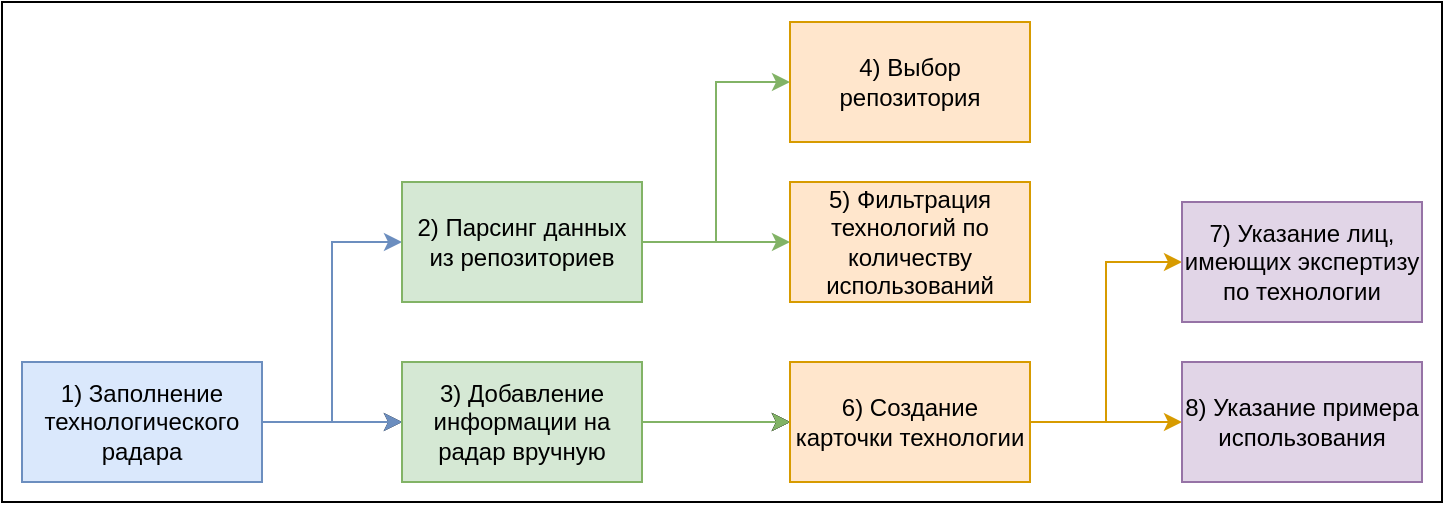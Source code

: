 <mxfile version="22.0.8" type="device">
  <diagram name="Страница — 1" id="mAcSk4P2k2TiyB7zLJkV">
    <mxGraphModel dx="1434" dy="798" grid="1" gridSize="10" guides="1" tooltips="1" connect="1" arrows="1" fold="1" page="1" pageScale="1" pageWidth="827" pageHeight="1169" math="0" shadow="0">
      <root>
        <mxCell id="0" />
        <mxCell id="1" parent="0" />
        <mxCell id="-Rme4IKmlpOnfwPdfLHD-21" value="" style="rounded=0;whiteSpace=wrap;html=1;" vertex="1" parent="1">
          <mxGeometry x="54" y="210" width="720" height="250" as="geometry" />
        </mxCell>
        <mxCell id="-Rme4IKmlpOnfwPdfLHD-4" value="" style="edgeStyle=orthogonalEdgeStyle;rounded=0;orthogonalLoop=1;jettySize=auto;html=1;entryX=0;entryY=0.5;entryDx=0;entryDy=0;fillColor=#dae8fc;strokeColor=#6c8ebf;" edge="1" parent="1" source="-Rme4IKmlpOnfwPdfLHD-1" target="-Rme4IKmlpOnfwPdfLHD-3">
          <mxGeometry relative="1" as="geometry" />
        </mxCell>
        <mxCell id="-Rme4IKmlpOnfwPdfLHD-10" value="" style="edgeStyle=orthogonalEdgeStyle;rounded=0;orthogonalLoop=1;jettySize=auto;html=1;" edge="1" parent="1" source="-Rme4IKmlpOnfwPdfLHD-1" target="-Rme4IKmlpOnfwPdfLHD-9">
          <mxGeometry relative="1" as="geometry" />
        </mxCell>
        <mxCell id="-Rme4IKmlpOnfwPdfLHD-11" value="" style="edgeStyle=orthogonalEdgeStyle;rounded=0;orthogonalLoop=1;jettySize=auto;html=1;fillColor=#dae8fc;strokeColor=#6c8ebf;" edge="1" parent="1" source="-Rme4IKmlpOnfwPdfLHD-1" target="-Rme4IKmlpOnfwPdfLHD-9">
          <mxGeometry relative="1" as="geometry" />
        </mxCell>
        <mxCell id="-Rme4IKmlpOnfwPdfLHD-1" value="1) Заполнение технологического радара" style="rounded=0;whiteSpace=wrap;html=1;fillColor=#dae8fc;strokeColor=#6c8ebf;" vertex="1" parent="1">
          <mxGeometry x="64" y="390" width="120" height="60" as="geometry" />
        </mxCell>
        <mxCell id="-Rme4IKmlpOnfwPdfLHD-6" value="" style="edgeStyle=orthogonalEdgeStyle;rounded=0;orthogonalLoop=1;jettySize=auto;html=1;entryX=0;entryY=0.5;entryDx=0;entryDy=0;fillColor=#d5e8d4;strokeColor=#82b366;" edge="1" parent="1" source="-Rme4IKmlpOnfwPdfLHD-3" target="-Rme4IKmlpOnfwPdfLHD-5">
          <mxGeometry relative="1" as="geometry" />
        </mxCell>
        <mxCell id="-Rme4IKmlpOnfwPdfLHD-8" style="edgeStyle=orthogonalEdgeStyle;rounded=0;orthogonalLoop=1;jettySize=auto;html=1;exitX=1;exitY=0.5;exitDx=0;exitDy=0;entryX=0;entryY=0.5;entryDx=0;entryDy=0;fillColor=#d5e8d4;strokeColor=#82b366;" edge="1" parent="1" source="-Rme4IKmlpOnfwPdfLHD-3" target="-Rme4IKmlpOnfwPdfLHD-7">
          <mxGeometry relative="1" as="geometry" />
        </mxCell>
        <mxCell id="-Rme4IKmlpOnfwPdfLHD-3" value="2) Парсинг данных из репозиториев" style="whiteSpace=wrap;html=1;rounded=0;fillColor=#d5e8d4;strokeColor=#82b366;" vertex="1" parent="1">
          <mxGeometry x="254" y="300" width="120" height="60" as="geometry" />
        </mxCell>
        <mxCell id="-Rme4IKmlpOnfwPdfLHD-5" value="4) Выбор репозитория" style="whiteSpace=wrap;html=1;rounded=0;fillColor=#ffe6cc;strokeColor=#d79b00;" vertex="1" parent="1">
          <mxGeometry x="448" y="220" width="120" height="60" as="geometry" />
        </mxCell>
        <mxCell id="-Rme4IKmlpOnfwPdfLHD-7" value="5) Фильтрация технологий по количеству использований" style="whiteSpace=wrap;html=1;rounded=0;fillColor=#ffe6cc;strokeColor=#d79b00;" vertex="1" parent="1">
          <mxGeometry x="448" y="300" width="120" height="60" as="geometry" />
        </mxCell>
        <mxCell id="-Rme4IKmlpOnfwPdfLHD-13" value="" style="edgeStyle=orthogonalEdgeStyle;rounded=0;orthogonalLoop=1;jettySize=auto;html=1;" edge="1" parent="1" source="-Rme4IKmlpOnfwPdfLHD-9" target="-Rme4IKmlpOnfwPdfLHD-12">
          <mxGeometry relative="1" as="geometry" />
        </mxCell>
        <mxCell id="-Rme4IKmlpOnfwPdfLHD-14" value="" style="edgeStyle=orthogonalEdgeStyle;rounded=0;orthogonalLoop=1;jettySize=auto;html=1;" edge="1" parent="1" source="-Rme4IKmlpOnfwPdfLHD-9" target="-Rme4IKmlpOnfwPdfLHD-12">
          <mxGeometry relative="1" as="geometry" />
        </mxCell>
        <mxCell id="-Rme4IKmlpOnfwPdfLHD-15" value="" style="edgeStyle=orthogonalEdgeStyle;rounded=0;orthogonalLoop=1;jettySize=auto;html=1;fillColor=#d5e8d4;strokeColor=#82b366;" edge="1" parent="1" source="-Rme4IKmlpOnfwPdfLHD-9" target="-Rme4IKmlpOnfwPdfLHD-12">
          <mxGeometry relative="1" as="geometry" />
        </mxCell>
        <mxCell id="-Rme4IKmlpOnfwPdfLHD-17" value="" style="edgeStyle=orthogonalEdgeStyle;rounded=0;orthogonalLoop=1;jettySize=auto;html=1;entryX=0;entryY=0.5;entryDx=0;entryDy=0;exitX=1;exitY=0.5;exitDx=0;exitDy=0;fillColor=#ffe6cc;strokeColor=#d79b00;" edge="1" parent="1" source="-Rme4IKmlpOnfwPdfLHD-12" target="-Rme4IKmlpOnfwPdfLHD-16">
          <mxGeometry relative="1" as="geometry" />
        </mxCell>
        <mxCell id="-Rme4IKmlpOnfwPdfLHD-9" value="3) Добавление информации на радар вручную" style="whiteSpace=wrap;html=1;rounded=0;fillColor=#d5e8d4;strokeColor=#82b366;" vertex="1" parent="1">
          <mxGeometry x="254" y="390" width="120" height="60" as="geometry" />
        </mxCell>
        <mxCell id="-Rme4IKmlpOnfwPdfLHD-20" value="" style="edgeStyle=orthogonalEdgeStyle;rounded=0;orthogonalLoop=1;jettySize=auto;html=1;fillColor=#ffe6cc;strokeColor=#d79b00;" edge="1" parent="1" source="-Rme4IKmlpOnfwPdfLHD-12" target="-Rme4IKmlpOnfwPdfLHD-19">
          <mxGeometry relative="1" as="geometry" />
        </mxCell>
        <mxCell id="-Rme4IKmlpOnfwPdfLHD-12" value="6) Создание карточки технологии" style="whiteSpace=wrap;html=1;rounded=0;fillColor=#ffe6cc;strokeColor=#d79b00;" vertex="1" parent="1">
          <mxGeometry x="448" y="390" width="120" height="60" as="geometry" />
        </mxCell>
        <mxCell id="-Rme4IKmlpOnfwPdfLHD-16" value="7) Указание лиц, имеющих экспертизу по технологии" style="whiteSpace=wrap;html=1;rounded=0;fillColor=#e1d5e7;strokeColor=#9673a6;" vertex="1" parent="1">
          <mxGeometry x="644" y="310" width="120" height="60" as="geometry" />
        </mxCell>
        <mxCell id="-Rme4IKmlpOnfwPdfLHD-19" value="8) Указание примера использования" style="whiteSpace=wrap;html=1;rounded=0;fillColor=#e1d5e7;strokeColor=#9673a6;" vertex="1" parent="1">
          <mxGeometry x="644" y="390" width="120" height="60" as="geometry" />
        </mxCell>
      </root>
    </mxGraphModel>
  </diagram>
</mxfile>
